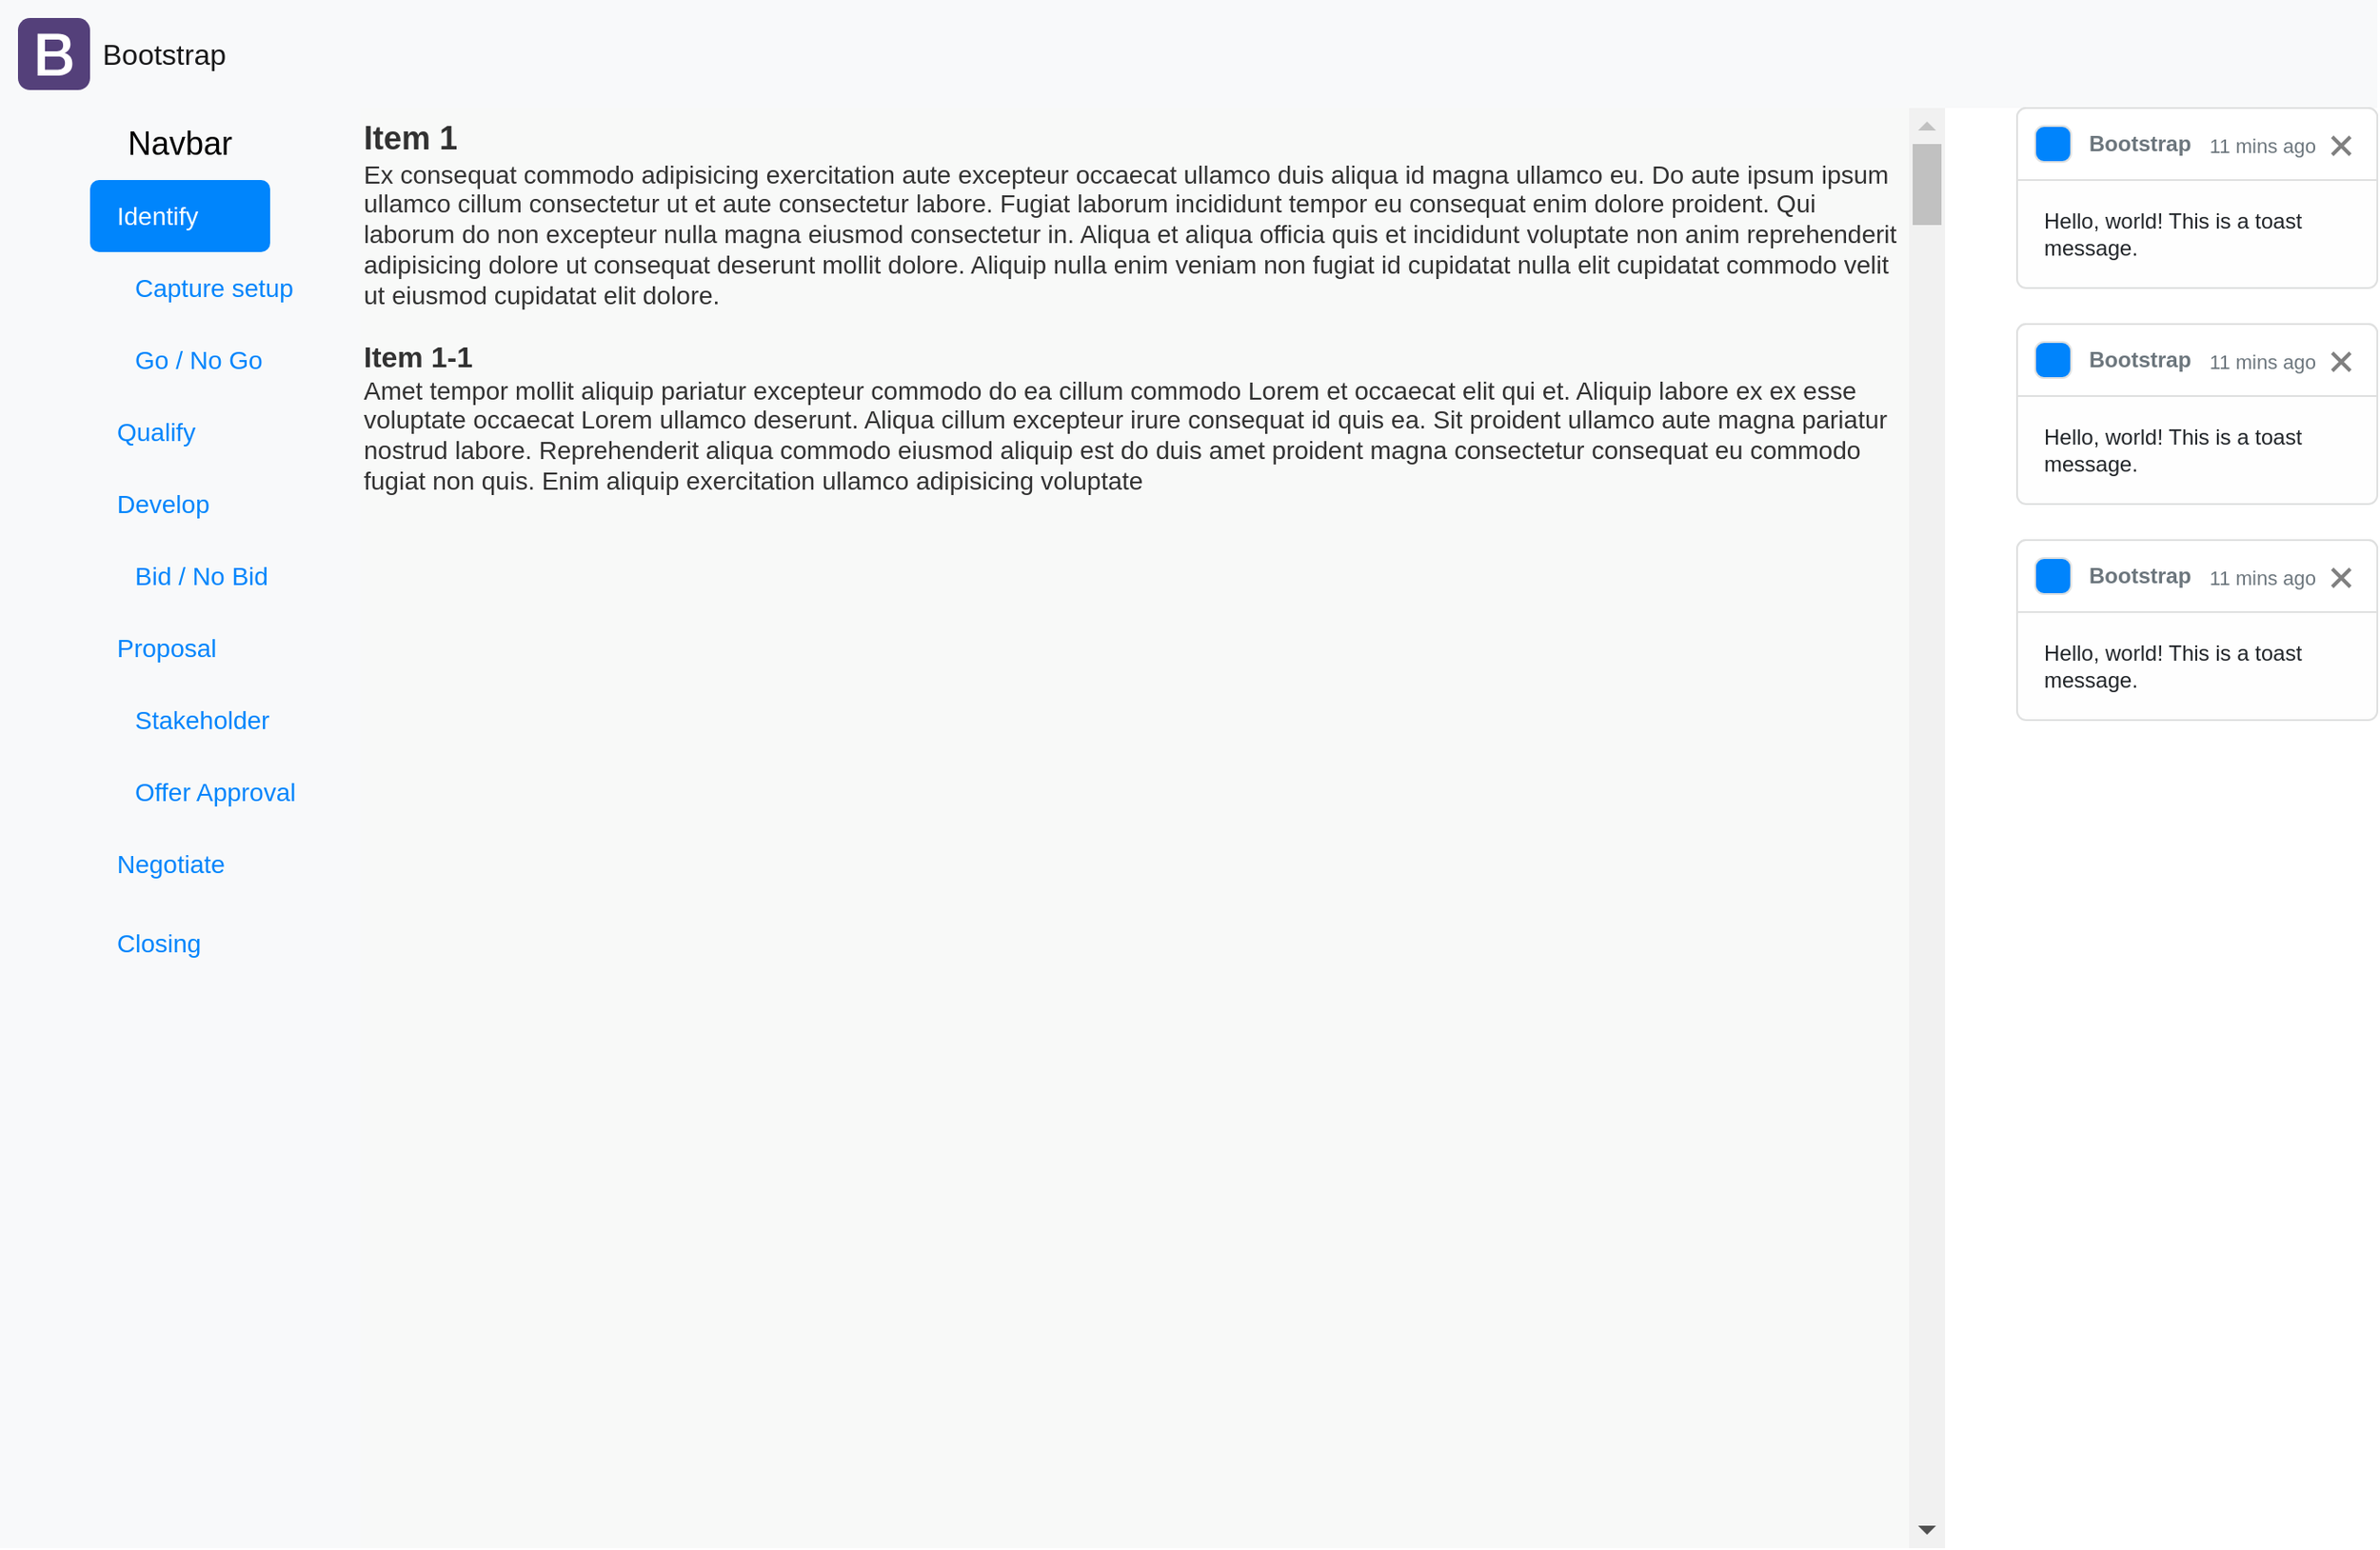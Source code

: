 <mxfile>
    <diagram id="YeNkEOwBiXtvWTlX_gBj" name="Page-1">
        <mxGraphModel dx="2384" dy="1124" grid="1" gridSize="10" guides="1" tooltips="1" connect="1" arrows="1" fold="1" page="1" pageScale="1" pageWidth="827" pageHeight="1169" background="#ffffff" math="0" shadow="0">
            <root>
                <mxCell id="0"/>
                <mxCell id="1" parent="0"/>
                <mxCell id="6" value="Bootstrap" style="html=1;shadow=0;dashed=0;fillColor=#F8F9FA;strokeColor=none;fontSize=16;fontColor=#181819;align=left;spacing=2;spacingLeft=55;" vertex="1" parent="1">
                    <mxGeometry x="-800" y="100" width="1320" height="60" as="geometry"/>
                </mxCell>
                <mxCell id="7" value="" style="html=1;shadow=0;dashed=0;shape=mxgraph.bootstrap.logo;fillColor=#54407A;strokeColor=none;sketch=0;" vertex="1" parent="6">
                    <mxGeometry width="40" height="40" relative="1" as="geometry">
                        <mxPoint x="10" y="10" as="offset"/>
                    </mxGeometry>
                </mxCell>
                <mxCell id="9" value="" style="fillColor=#F8F9FA;strokeColor=none;align=left;fontSize=14;fontColor=#323232;" vertex="1" parent="1">
                    <mxGeometry x="-800" y="160" width="200" height="800" as="geometry"/>
                </mxCell>
                <mxCell id="10" value="Navbar" style="html=1;shadow=0;dashed=0;fillColor=none;strokeColor=none;perimeter=none;whiteSpace=wrap;resizeWidth=1;align=center;fontSize=18;" vertex="1" parent="9">
                    <mxGeometry width="200.0" height="40" relative="1" as="geometry"/>
                </mxCell>
                <mxCell id="11" value="Identify" style="html=1;shadow=0;dashed=0;shape=mxgraph.bootstrap.rrect;rSize=5;fillColor=#0085FC;strokeColor=none;perimeter=none;whiteSpace=wrap;align=left;spacing=15;fontColor=#FFFFFF;fontSize=14;" vertex="1" parent="9">
                    <mxGeometry x="0.5" width="100" height="40" relative="1" as="geometry">
                        <mxPoint x="-50" y="40" as="offset"/>
                    </mxGeometry>
                </mxCell>
                <mxCell id="12" value="Capture setup" style="html=1;shadow=0;dashed=0;fillColor=none;strokeColor=none;perimeter=none;whiteSpace=wrap;align=left;spacing=15;fontColor=#0085FC;fontSize=14;" vertex="1" parent="9">
                    <mxGeometry x="0.5" width="129.5" height="40" relative="1" as="geometry">
                        <mxPoint x="-40" y="80" as="offset"/>
                    </mxGeometry>
                </mxCell>
                <mxCell id="13" value="Go / No Go" style="html=1;shadow=0;dashed=0;fillColor=none;strokeColor=none;perimeter=none;whiteSpace=wrap;align=left;spacing=15;fontColor=#0085FC;fontSize=14;" vertex="1" parent="9">
                    <mxGeometry x="0.5" width="100" height="40" relative="1" as="geometry">
                        <mxPoint x="-40" y="120" as="offset"/>
                    </mxGeometry>
                </mxCell>
                <mxCell id="14" value="Qualify" style="html=1;shadow=0;dashed=0;fillColor=none;strokeColor=none;perimeter=none;whiteSpace=wrap;align=left;spacing=15;fontColor=#0085FC;fontSize=14;" vertex="1" parent="9">
                    <mxGeometry x="0.5" width="100" height="40" relative="1" as="geometry">
                        <mxPoint x="-50" y="160" as="offset"/>
                    </mxGeometry>
                </mxCell>
                <mxCell id="15" value="Develop" style="html=1;shadow=0;dashed=0;fillColor=none;strokeColor=none;perimeter=none;whiteSpace=wrap;align=left;spacing=15;fontColor=#0085FC;fontSize=14;" vertex="1" parent="9">
                    <mxGeometry x="0.5" width="100" height="40" relative="1" as="geometry">
                        <mxPoint x="-50" y="200" as="offset"/>
                    </mxGeometry>
                </mxCell>
                <mxCell id="16" value="Bid / No Bid" style="html=1;shadow=0;dashed=0;fillColor=none;strokeColor=none;perimeter=none;whiteSpace=wrap;align=left;spacing=15;fontColor=#0085FC;fontSize=14;" vertex="1" parent="9">
                    <mxGeometry x="0.5" width="129.5" height="40" relative="1" as="geometry">
                        <mxPoint x="-40" y="240" as="offset"/>
                    </mxGeometry>
                </mxCell>
                <mxCell id="40" value="Proposal" style="html=1;shadow=0;dashed=0;fillColor=none;strokeColor=none;perimeter=none;whiteSpace=wrap;align=left;spacing=15;fontColor=#0085FC;fontSize=14;" vertex="1" parent="9">
                    <mxGeometry x="50" y="280" width="100" height="40" as="geometry"/>
                </mxCell>
                <mxCell id="41" value="Negotiate" style="html=1;shadow=0;dashed=0;fillColor=none;strokeColor=none;perimeter=none;whiteSpace=wrap;align=left;spacing=15;fontColor=#0085FC;fontSize=14;" vertex="1" parent="9">
                    <mxGeometry x="50" y="400" width="100" height="40" as="geometry"/>
                </mxCell>
                <mxCell id="42" value="Closing" style="html=1;shadow=0;dashed=0;fillColor=none;strokeColor=none;perimeter=none;whiteSpace=wrap;align=left;spacing=15;fontColor=#0085FC;fontSize=14;" vertex="1" parent="9">
                    <mxGeometry x="50" y="444" width="100" height="40" as="geometry"/>
                </mxCell>
                <mxCell id="43" value="Stakeholder" style="html=1;shadow=0;dashed=0;fillColor=none;strokeColor=none;perimeter=none;whiteSpace=wrap;align=left;spacing=15;fontColor=#0085FC;fontSize=14;" vertex="1" parent="9">
                    <mxGeometry x="60" y="320" width="129.5" height="40" as="geometry"/>
                </mxCell>
                <mxCell id="44" value="Offer Approval" style="html=1;shadow=0;dashed=0;fillColor=none;strokeColor=none;perimeter=none;whiteSpace=wrap;align=left;spacing=15;fontColor=#0085FC;fontSize=14;" vertex="1" parent="9">
                    <mxGeometry x="60" y="360" width="129.5" height="40" as="geometry"/>
                </mxCell>
                <mxCell id="18" value="&lt;font style=&quot;font-size: 18px&quot;&gt;&lt;b&gt;Item 1&lt;/b&gt;&lt;/font&gt;&lt;br&gt;Ex consequat commodo adipisicing exercitation aute excepteur occaecat ullamco duis aliqua id magna ullamco eu. Do aute ipsum ipsum ullamco cillum consectetur ut et aute consectetur labore. Fugiat laborum incididunt tempor eu consequat enim dolore proident. Qui laborum do non excepteur nulla magna eiusmod consectetur in. Aliqua et aliqua officia quis et incididunt voluptate non anim reprehenderit adipisicing dolore ut consequat deserunt mollit dolore. Aliquip nulla enim veniam non fugiat id cupidatat nulla elit cupidatat commodo velit ut eiusmod cupidatat elit dolore.&lt;br&gt;&lt;br&gt;&lt;b&gt;&lt;font style=&quot;font-size: 16px&quot;&gt;Item 1-1&lt;/font&gt;&lt;/b&gt;&lt;br&gt;Amet tempor mollit aliquip pariatur excepteur commodo do ea cillum commodo Lorem et occaecat elit qui et. Aliquip labore ex ex esse voluptate occaecat Lorem ullamco deserunt. Aliqua cillum excepteur irure consequat id quis ea. Sit proident ullamco aute magna pariatur nostrud labore. Reprehenderit aliqua commodo eiusmod aliquip est do duis amet proident magna consectetur consequat eu commodo fugiat non quis. Enim aliquip exercitation ullamco adipisicing voluptate" style="fillColor=#f8f9f8;strokeColor=none;align=left;fontSize=14;fontColor=#323232;html=1;whiteSpace=wrap;verticalAlign=top;spacingRight=25;" vertex="1" parent="1">
                    <mxGeometry x="-600" y="160" width="880" height="800" as="geometry"/>
                </mxCell>
                <mxCell id="19" value="" style="html=1;shadow=0;dashed=0;fillColor=#F1F1F1;strokeColor=none;" vertex="1" parent="18">
                    <mxGeometry x="1" width="20" height="800" relative="1" as="geometry">
                        <mxPoint x="-20" as="offset"/>
                    </mxGeometry>
                </mxCell>
                <mxCell id="20" value="" style="fillColor=#C1C1C1;strokeColor=none;" vertex="1" parent="19">
                    <mxGeometry width="16" height="45" relative="1" as="geometry">
                        <mxPoint x="2" y="20" as="offset"/>
                    </mxGeometry>
                </mxCell>
                <mxCell id="21" value="" style="shape=triangle;direction=north;fillColor=#C1C1C1;strokeColor=none;perimeter=none;" vertex="1" parent="19">
                    <mxGeometry width="10" height="5" relative="1" as="geometry">
                        <mxPoint x="5" y="7.5" as="offset"/>
                    </mxGeometry>
                </mxCell>
                <mxCell id="22" value="" style="shape=triangle;direction=south;fillColor=#505050;strokeColor=none;perimeter=none;" vertex="1" parent="19">
                    <mxGeometry y="1" width="10" height="5" relative="1" as="geometry">
                        <mxPoint x="5" y="-12.5" as="offset"/>
                    </mxGeometry>
                </mxCell>
                <mxCell id="23" style="edgeStyle=none;html=1;" edge="1" parent="18" source="19" target="18">
                    <mxGeometry relative="1" as="geometry"/>
                </mxCell>
                <mxCell id="24" value="Hello, world! This is a toast message." style="html=1;shadow=0;dashed=0;shape=mxgraph.bootstrap.rrect;rSize=5;strokeColor=#DFE0E0;html=1;whiteSpace=wrap;fillColor=#FEFEFE;fontColor=#212529;align=left;spacing=15;verticalAlign=bottom;" vertex="1" parent="1">
                    <mxGeometry x="320" y="160" width="200" height="100" as="geometry"/>
                </mxCell>
                <mxCell id="25" value="" style="html=1;shadow=0;dashed=0;shape=mxgraph.bootstrap.topButton;rSize=5;strokeColor=inherit;fillColor=#ffffff;resizeWidth=1;" vertex="1" parent="24">
                    <mxGeometry width="200" height="40" relative="1" as="geometry"/>
                </mxCell>
                <mxCell id="26" value="Bootstrap" style="html=1;shadow=0;dashed=0;shape=mxgraph.bootstrap.rrect;rSize=5;strokeColor=#DFE0E0;html=1;whiteSpace=wrap;fillColor=#0084FC;fontColor=#6C767D;align=left;spacing=10;verticalAlign=middle;labelPosition=right;verticalLabelPosition=middle;fontStyle=1" vertex="1" parent="25">
                    <mxGeometry y="0.5" width="20" height="20" relative="1" as="geometry">
                        <mxPoint x="10" y="-10" as="offset"/>
                    </mxGeometry>
                </mxCell>
                <mxCell id="27" value="11 mins ago" style="html=1;shadow=0;dashed=0;shape=mxgraph.bootstrap.x;strokeColor=#808080;html=1;fontColor=#6C767D;align=right;spacing=10;verticalAlign=middle;labelPosition=left;verticalLabelPosition=middle;fontStyle=0;strokeWidth=2;fontSize=11;fillColor=none;" vertex="1" parent="25">
                    <mxGeometry x="1" y="0.5" width="10" height="10" relative="1" as="geometry">
                        <mxPoint x="-25" y="-4" as="offset"/>
                    </mxGeometry>
                </mxCell>
                <mxCell id="32" value="Hello, world! This is a toast message." style="html=1;shadow=0;dashed=0;shape=mxgraph.bootstrap.rrect;rSize=5;strokeColor=#DFE0E0;html=1;whiteSpace=wrap;fillColor=#FEFEFE;fontColor=#212529;align=left;spacing=15;verticalAlign=bottom;" vertex="1" parent="1">
                    <mxGeometry x="320" y="280" width="200" height="100" as="geometry"/>
                </mxCell>
                <mxCell id="33" value="" style="html=1;shadow=0;dashed=0;shape=mxgraph.bootstrap.topButton;rSize=5;strokeColor=inherit;fillColor=#ffffff;resizeWidth=1;" vertex="1" parent="32">
                    <mxGeometry width="200" height="40" relative="1" as="geometry"/>
                </mxCell>
                <mxCell id="34" value="Bootstrap" style="html=1;shadow=0;dashed=0;shape=mxgraph.bootstrap.rrect;rSize=5;strokeColor=#DFE0E0;html=1;whiteSpace=wrap;fillColor=#0084FC;fontColor=#6C767D;align=left;spacing=10;verticalAlign=middle;labelPosition=right;verticalLabelPosition=middle;fontStyle=1" vertex="1" parent="33">
                    <mxGeometry y="0.5" width="20" height="20" relative="1" as="geometry">
                        <mxPoint x="10" y="-10" as="offset"/>
                    </mxGeometry>
                </mxCell>
                <mxCell id="35" value="11 mins ago" style="html=1;shadow=0;dashed=0;shape=mxgraph.bootstrap.x;strokeColor=#808080;html=1;fontColor=#6C767D;align=right;spacing=10;verticalAlign=middle;labelPosition=left;verticalLabelPosition=middle;fontStyle=0;strokeWidth=2;fontSize=11;fillColor=none;" vertex="1" parent="33">
                    <mxGeometry x="1" y="0.5" width="10" height="10" relative="1" as="geometry">
                        <mxPoint x="-25" y="-4" as="offset"/>
                    </mxGeometry>
                </mxCell>
                <mxCell id="36" value="Hello, world! This is a toast message." style="html=1;shadow=0;dashed=0;shape=mxgraph.bootstrap.rrect;rSize=5;strokeColor=#DFE0E0;html=1;whiteSpace=wrap;fillColor=#FEFEFE;fontColor=#212529;align=left;spacing=15;verticalAlign=bottom;" vertex="1" parent="1">
                    <mxGeometry x="320" y="400" width="200" height="100" as="geometry"/>
                </mxCell>
                <mxCell id="37" value="" style="html=1;shadow=0;dashed=0;shape=mxgraph.bootstrap.topButton;rSize=5;strokeColor=inherit;fillColor=#ffffff;resizeWidth=1;" vertex="1" parent="36">
                    <mxGeometry width="200" height="40" relative="1" as="geometry"/>
                </mxCell>
                <mxCell id="38" value="Bootstrap" style="html=1;shadow=0;dashed=0;shape=mxgraph.bootstrap.rrect;rSize=5;strokeColor=#DFE0E0;html=1;whiteSpace=wrap;fillColor=#0084FC;fontColor=#6C767D;align=left;spacing=10;verticalAlign=middle;labelPosition=right;verticalLabelPosition=middle;fontStyle=1" vertex="1" parent="37">
                    <mxGeometry y="0.5" width="20" height="20" relative="1" as="geometry">
                        <mxPoint x="10" y="-10" as="offset"/>
                    </mxGeometry>
                </mxCell>
                <mxCell id="39" value="11 mins ago" style="html=1;shadow=0;dashed=0;shape=mxgraph.bootstrap.x;strokeColor=#808080;html=1;fontColor=#6C767D;align=right;spacing=10;verticalAlign=middle;labelPosition=left;verticalLabelPosition=middle;fontStyle=0;strokeWidth=2;fontSize=11;fillColor=none;" vertex="1" parent="37">
                    <mxGeometry x="1" y="0.5" width="10" height="10" relative="1" as="geometry">
                        <mxPoint x="-25" y="-4" as="offset"/>
                    </mxGeometry>
                </mxCell>
            </root>
        </mxGraphModel>
    </diagram>
</mxfile>